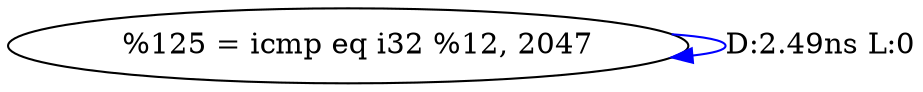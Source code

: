 digraph {
Node0x39323d0[label="  %125 = icmp eq i32 %12, 2047"];
Node0x39323d0 -> Node0x39323d0[label="D:2.49ns L:0",color=blue];
}
